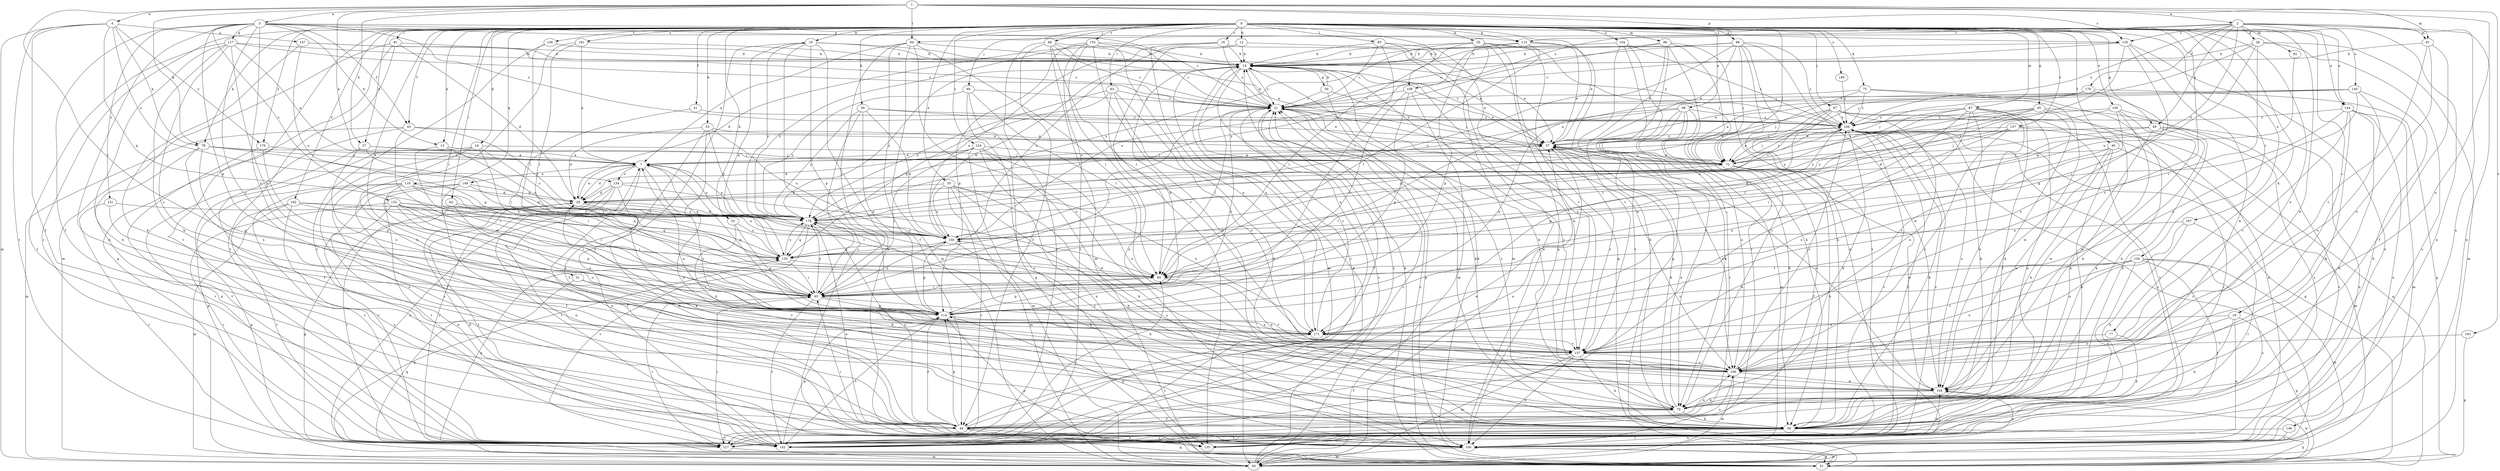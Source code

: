 strict digraph  {
0;
1;
2;
3;
4;
7;
10;
12;
13;
14;
16;
18;
21;
24;
27;
28;
29;
31;
35;
37;
40;
41;
43;
44;
45;
49;
50;
51;
52;
53;
55;
56;
58;
62;
63;
65;
66;
67;
68;
72;
75;
77;
78;
79;
81;
83;
84;
85;
86;
87;
91;
92;
93;
96;
98;
100;
104;
105;
106;
113;
114;
116;
117;
120;
124;
126;
127;
130;
131;
133;
134;
135;
136;
137;
142;
144;
145;
146;
147;
149;
150;
153;
157;
164;
167;
169;
170;
171;
176;
178;
180;
181;
182;
183;
184;
0 -> 10  [label=b];
0 -> 12  [label=b];
0 -> 13  [label=b];
0 -> 16  [label=c];
0 -> 18  [label=c];
0 -> 24  [label=d];
0 -> 27  [label=d];
0 -> 31  [label=e];
0 -> 35  [label=e];
0 -> 37  [label=e];
0 -> 40  [label=f];
0 -> 41  [label=f];
0 -> 43  [label=f];
0 -> 45  [label=g];
0 -> 49  [label=g];
0 -> 52  [label=h];
0 -> 53  [label=h];
0 -> 55  [label=h];
0 -> 56  [label=h];
0 -> 62  [label=i];
0 -> 63  [label=i];
0 -> 65  [label=i];
0 -> 66  [label=j];
0 -> 67  [label=j];
0 -> 68  [label=j];
0 -> 72  [label=j];
0 -> 75  [label=k];
0 -> 77  [label=k];
0 -> 78  [label=k];
0 -> 81  [label=l];
0 -> 83  [label=l];
0 -> 86  [label=m];
0 -> 87  [label=m];
0 -> 96  [label=n];
0 -> 98  [label=n];
0 -> 100  [label=n];
0 -> 104  [label=o];
0 -> 105  [label=o];
0 -> 106  [label=o];
0 -> 113  [label=p];
0 -> 116  [label=q];
0 -> 124  [label=r];
0 -> 126  [label=r];
0 -> 127  [label=r];
0 -> 136  [label=t];
0 -> 137  [label=t];
0 -> 142  [label=t];
0 -> 144  [label=u];
0 -> 153  [label=v];
0 -> 157  [label=v];
0 -> 164  [label=w];
0 -> 167  [label=x];
0 -> 169  [label=x];
0 -> 176  [label=y];
0 -> 180  [label=z];
0 -> 181  [label=z];
0 -> 182  [label=z];
1 -> 2  [label=a];
1 -> 3  [label=a];
1 -> 4  [label=a];
1 -> 7  [label=a];
1 -> 27  [label=d];
1 -> 65  [label=i];
1 -> 78  [label=k];
1 -> 84  [label=l];
1 -> 91  [label=m];
1 -> 106  [label=o];
1 -> 113  [label=p];
1 -> 130  [label=s];
1 -> 183  [label=z];
2 -> 28  [label=d];
2 -> 29  [label=d];
2 -> 49  [label=g];
2 -> 84  [label=l];
2 -> 91  [label=m];
2 -> 92  [label=m];
2 -> 100  [label=n];
2 -> 130  [label=s];
2 -> 144  [label=u];
2 -> 145  [label=u];
2 -> 146  [label=u];
2 -> 169  [label=x];
2 -> 170  [label=x];
2 -> 184  [label=z];
3 -> 13  [label=b];
3 -> 21  [label=c];
3 -> 43  [label=f];
3 -> 44  [label=f];
3 -> 100  [label=n];
3 -> 113  [label=p];
3 -> 114  [label=p];
3 -> 117  [label=q];
3 -> 130  [label=s];
3 -> 131  [label=s];
3 -> 133  [label=s];
3 -> 157  [label=v];
3 -> 171  [label=x];
3 -> 184  [label=z];
4 -> 44  [label=f];
4 -> 78  [label=k];
4 -> 93  [label=m];
4 -> 120  [label=q];
4 -> 127  [label=r];
4 -> 134  [label=s];
4 -> 147  [label=u];
4 -> 176  [label=y];
7 -> 29  [label=d];
7 -> 37  [label=e];
7 -> 100  [label=n];
7 -> 114  [label=p];
7 -> 134  [label=s];
7 -> 149  [label=u];
7 -> 157  [label=v];
7 -> 178  [label=y];
10 -> 14  [label=b];
10 -> 100  [label=n];
10 -> 114  [label=p];
10 -> 120  [label=q];
10 -> 135  [label=s];
10 -> 178  [label=y];
10 -> 184  [label=z];
12 -> 14  [label=b];
12 -> 37  [label=e];
12 -> 85  [label=l];
12 -> 150  [label=u];
13 -> 7  [label=a];
13 -> 65  [label=i];
13 -> 150  [label=u];
14 -> 21  [label=c];
14 -> 37  [label=e];
14 -> 50  [label=g];
14 -> 93  [label=m];
14 -> 127  [label=r];
14 -> 157  [label=v];
14 -> 171  [label=x];
14 -> 178  [label=y];
16 -> 14  [label=b];
16 -> 21  [label=c];
16 -> 29  [label=d];
16 -> 37  [label=e];
16 -> 150  [label=u];
16 -> 171  [label=x];
18 -> 51  [label=g];
18 -> 58  [label=h];
18 -> 100  [label=n];
18 -> 106  [label=o];
18 -> 171  [label=x];
21 -> 14  [label=b];
21 -> 44  [label=f];
21 -> 65  [label=i];
21 -> 79  [label=k];
21 -> 85  [label=l];
21 -> 184  [label=z];
24 -> 44  [label=f];
24 -> 51  [label=g];
24 -> 65  [label=i];
24 -> 72  [label=j];
24 -> 135  [label=s];
24 -> 178  [label=y];
27 -> 7  [label=a];
27 -> 72  [label=j];
27 -> 120  [label=q];
27 -> 127  [label=r];
27 -> 171  [label=x];
28 -> 14  [label=b];
28 -> 65  [label=i];
28 -> 72  [label=j];
28 -> 93  [label=m];
28 -> 120  [label=q];
28 -> 135  [label=s];
29 -> 7  [label=a];
29 -> 51  [label=g];
29 -> 79  [label=k];
29 -> 85  [label=l];
29 -> 142  [label=t];
29 -> 178  [label=y];
31 -> 51  [label=g];
31 -> 65  [label=i];
31 -> 157  [label=v];
35 -> 29  [label=d];
35 -> 58  [label=h];
35 -> 79  [label=k];
35 -> 93  [label=m];
35 -> 127  [label=r];
35 -> 150  [label=u];
35 -> 171  [label=x];
37 -> 7  [label=a];
37 -> 72  [label=j];
37 -> 79  [label=k];
37 -> 106  [label=o];
37 -> 157  [label=v];
37 -> 184  [label=z];
40 -> 58  [label=h];
40 -> 72  [label=j];
40 -> 79  [label=k];
40 -> 93  [label=m];
40 -> 164  [label=w];
40 -> 171  [label=x];
41 -> 65  [label=i];
41 -> 184  [label=z];
43 -> 37  [label=e];
43 -> 44  [label=f];
43 -> 65  [label=i];
43 -> 72  [label=j];
43 -> 93  [label=m];
43 -> 178  [label=y];
44 -> 21  [label=c];
44 -> 51  [label=g];
44 -> 106  [label=o];
44 -> 114  [label=p];
44 -> 127  [label=r];
44 -> 135  [label=s];
44 -> 178  [label=y];
45 -> 58  [label=h];
45 -> 72  [label=j];
45 -> 79  [label=k];
45 -> 120  [label=q];
45 -> 135  [label=s];
45 -> 178  [label=y];
45 -> 184  [label=z];
49 -> 7  [label=a];
49 -> 29  [label=d];
49 -> 37  [label=e];
49 -> 79  [label=k];
49 -> 100  [label=n];
49 -> 135  [label=s];
49 -> 164  [label=w];
50 -> 14  [label=b];
50 -> 21  [label=c];
50 -> 51  [label=g];
50 -> 72  [label=j];
51 -> 7  [label=a];
51 -> 14  [label=b];
51 -> 21  [label=c];
51 -> 100  [label=n];
51 -> 114  [label=p];
51 -> 164  [label=w];
52 -> 58  [label=h];
52 -> 114  [label=p];
52 -> 150  [label=u];
53 -> 29  [label=d];
53 -> 37  [label=e];
53 -> 44  [label=f];
53 -> 58  [label=h];
53 -> 150  [label=u];
53 -> 178  [label=y];
55 -> 14  [label=b];
55 -> 51  [label=g];
55 -> 72  [label=j];
55 -> 85  [label=l];
55 -> 93  [label=m];
55 -> 100  [label=n];
55 -> 106  [label=o];
55 -> 114  [label=p];
55 -> 178  [label=y];
56 -> 37  [label=e];
56 -> 65  [label=i];
56 -> 114  [label=p];
56 -> 150  [label=u];
56 -> 178  [label=y];
56 -> 184  [label=z];
58 -> 21  [label=c];
58 -> 51  [label=g];
58 -> 100  [label=n];
58 -> 127  [label=r];
58 -> 142  [label=t];
62 -> 65  [label=i];
62 -> 127  [label=r];
62 -> 171  [label=x];
62 -> 178  [label=y];
63 -> 21  [label=c];
63 -> 58  [label=h];
63 -> 106  [label=o];
63 -> 120  [label=q];
63 -> 135  [label=s];
63 -> 178  [label=y];
65 -> 114  [label=p];
65 -> 127  [label=r];
65 -> 142  [label=t];
65 -> 150  [label=u];
65 -> 157  [label=v];
65 -> 178  [label=y];
66 -> 14  [label=b];
66 -> 21  [label=c];
66 -> 37  [label=e];
66 -> 44  [label=f];
66 -> 93  [label=m];
66 -> 127  [label=r];
66 -> 157  [label=v];
67 -> 72  [label=j];
67 -> 85  [label=l];
67 -> 100  [label=n];
67 -> 106  [label=o];
67 -> 120  [label=q];
67 -> 142  [label=t];
67 -> 150  [label=u];
67 -> 184  [label=z];
68 -> 21  [label=c];
68 -> 51  [label=g];
68 -> 85  [label=l];
68 -> 135  [label=s];
68 -> 178  [label=y];
72 -> 21  [label=c];
72 -> 37  [label=e];
72 -> 44  [label=f];
72 -> 58  [label=h];
72 -> 79  [label=k];
72 -> 85  [label=l];
72 -> 164  [label=w];
72 -> 184  [label=z];
75 -> 21  [label=c];
75 -> 58  [label=h];
75 -> 72  [label=j];
75 -> 164  [label=w];
75 -> 184  [label=z];
77 -> 58  [label=h];
77 -> 157  [label=v];
78 -> 7  [label=a];
78 -> 72  [label=j];
78 -> 100  [label=n];
78 -> 114  [label=p];
78 -> 120  [label=q];
78 -> 171  [label=x];
79 -> 14  [label=b];
79 -> 21  [label=c];
79 -> 37  [label=e];
79 -> 44  [label=f];
79 -> 58  [label=h];
81 -> 14  [label=b];
81 -> 29  [label=d];
81 -> 51  [label=g];
81 -> 93  [label=m];
81 -> 142  [label=t];
83 -> 14  [label=b];
83 -> 21  [label=c];
83 -> 65  [label=i];
83 -> 100  [label=n];
83 -> 157  [label=v];
84 -> 7  [label=a];
84 -> 14  [label=b];
84 -> 44  [label=f];
84 -> 65  [label=i];
84 -> 85  [label=l];
84 -> 93  [label=m];
84 -> 106  [label=o];
85 -> 65  [label=i];
85 -> 106  [label=o];
85 -> 114  [label=p];
86 -> 14  [label=b];
86 -> 37  [label=e];
86 -> 58  [label=h];
86 -> 100  [label=n];
86 -> 127  [label=r];
86 -> 157  [label=v];
86 -> 178  [label=y];
87 -> 44  [label=f];
87 -> 58  [label=h];
87 -> 65  [label=i];
87 -> 79  [label=k];
87 -> 85  [label=l];
87 -> 157  [label=v];
87 -> 164  [label=w];
87 -> 178  [label=y];
87 -> 184  [label=z];
91 -> 14  [label=b];
91 -> 44  [label=f];
91 -> 106  [label=o];
91 -> 157  [label=v];
92 -> 150  [label=u];
93 -> 14  [label=b];
93 -> 21  [label=c];
93 -> 120  [label=q];
93 -> 184  [label=z];
96 -> 14  [label=b];
96 -> 21  [label=c];
96 -> 37  [label=e];
96 -> 58  [label=h];
96 -> 72  [label=j];
96 -> 142  [label=t];
96 -> 150  [label=u];
96 -> 164  [label=w];
96 -> 184  [label=z];
98 -> 58  [label=h];
98 -> 79  [label=k];
98 -> 85  [label=l];
98 -> 93  [label=m];
98 -> 106  [label=o];
98 -> 114  [label=p];
98 -> 127  [label=r];
98 -> 184  [label=z];
100 -> 14  [label=b];
100 -> 51  [label=g];
100 -> 65  [label=i];
100 -> 93  [label=m];
100 -> 106  [label=o];
100 -> 114  [label=p];
104 -> 14  [label=b];
104 -> 51  [label=g];
104 -> 79  [label=k];
104 -> 142  [label=t];
104 -> 184  [label=z];
105 -> 58  [label=h];
105 -> 79  [label=k];
105 -> 157  [label=v];
105 -> 164  [label=w];
105 -> 178  [label=y];
105 -> 184  [label=z];
106 -> 14  [label=b];
106 -> 21  [label=c];
106 -> 93  [label=m];
106 -> 164  [label=w];
106 -> 184  [label=z];
113 -> 14  [label=b];
113 -> 37  [label=e];
113 -> 58  [label=h];
113 -> 85  [label=l];
113 -> 150  [label=u];
114 -> 14  [label=b];
114 -> 21  [label=c];
114 -> 44  [label=f];
114 -> 142  [label=t];
114 -> 171  [label=x];
116 -> 29  [label=d];
116 -> 44  [label=f];
116 -> 51  [label=g];
116 -> 85  [label=l];
116 -> 106  [label=o];
116 -> 120  [label=q];
116 -> 142  [label=t];
117 -> 7  [label=a];
117 -> 14  [label=b];
117 -> 21  [label=c];
117 -> 58  [label=h];
117 -> 79  [label=k];
117 -> 114  [label=p];
117 -> 142  [label=t];
117 -> 157  [label=v];
120 -> 7  [label=a];
120 -> 65  [label=i];
120 -> 85  [label=l];
120 -> 178  [label=y];
124 -> 7  [label=a];
124 -> 29  [label=d];
124 -> 65  [label=i];
124 -> 72  [label=j];
124 -> 93  [label=m];
124 -> 100  [label=n];
124 -> 106  [label=o];
124 -> 164  [label=w];
126 -> 58  [label=h];
126 -> 85  [label=l];
126 -> 93  [label=m];
126 -> 106  [label=o];
126 -> 135  [label=s];
126 -> 142  [label=t];
126 -> 157  [label=v];
126 -> 171  [label=x];
127 -> 21  [label=c];
127 -> 37  [label=e];
127 -> 65  [label=i];
127 -> 85  [label=l];
127 -> 93  [label=m];
127 -> 120  [label=q];
127 -> 184  [label=z];
130 -> 14  [label=b];
130 -> 21  [label=c];
130 -> 65  [label=i];
130 -> 100  [label=n];
130 -> 164  [label=w];
130 -> 178  [label=y];
131 -> 106  [label=o];
131 -> 127  [label=r];
131 -> 178  [label=y];
133 -> 65  [label=i];
133 -> 85  [label=l];
133 -> 100  [label=n];
133 -> 114  [label=p];
133 -> 120  [label=q];
133 -> 127  [label=r];
133 -> 150  [label=u];
133 -> 171  [label=x];
133 -> 178  [label=y];
134 -> 29  [label=d];
134 -> 58  [label=h];
134 -> 85  [label=l];
134 -> 100  [label=n];
134 -> 127  [label=r];
134 -> 142  [label=t];
134 -> 184  [label=z];
135 -> 184  [label=z];
136 -> 14  [label=b];
136 -> 85  [label=l];
136 -> 142  [label=t];
137 -> 37  [label=e];
137 -> 51  [label=g];
137 -> 72  [label=j];
137 -> 106  [label=o];
137 -> 127  [label=r];
137 -> 171  [label=x];
142 -> 29  [label=d];
142 -> 37  [label=e];
142 -> 114  [label=p];
142 -> 164  [label=w];
142 -> 184  [label=z];
142 -> 10  [label=y];
144 -> 58  [label=h];
144 -> 79  [label=k];
144 -> 93  [label=m];
144 -> 100  [label=n];
144 -> 120  [label=q];
144 -> 157  [label=v];
144 -> 184  [label=z];
145 -> 7  [label=a];
145 -> 21  [label=c];
145 -> 37  [label=e];
145 -> 58  [label=h];
145 -> 106  [label=o];
145 -> 171  [label=x];
146 -> 100  [label=n];
146 -> 142  [label=t];
147 -> 14  [label=b];
147 -> 21  [label=c];
147 -> 79  [label=k];
147 -> 150  [label=u];
149 -> 29  [label=d];
149 -> 44  [label=f];
149 -> 127  [label=r];
149 -> 142  [label=t];
149 -> 150  [label=u];
150 -> 14  [label=b];
150 -> 58  [label=h];
150 -> 114  [label=p];
150 -> 120  [label=q];
153 -> 14  [label=b];
153 -> 21  [label=c];
153 -> 79  [label=k];
153 -> 100  [label=n];
153 -> 114  [label=p];
153 -> 142  [label=t];
153 -> 171  [label=x];
153 -> 178  [label=y];
157 -> 7  [label=a];
157 -> 44  [label=f];
157 -> 58  [label=h];
157 -> 93  [label=m];
157 -> 100  [label=n];
157 -> 106  [label=o];
164 -> 29  [label=d];
164 -> 37  [label=e];
164 -> 79  [label=k];
164 -> 100  [label=n];
164 -> 150  [label=u];
164 -> 178  [label=y];
164 -> 184  [label=z];
167 -> 58  [label=h];
167 -> 106  [label=o];
167 -> 127  [label=r];
167 -> 150  [label=u];
169 -> 21  [label=c];
169 -> 37  [label=e];
169 -> 65  [label=i];
169 -> 93  [label=m];
169 -> 114  [label=p];
170 -> 7  [label=a];
170 -> 21  [label=c];
170 -> 51  [label=g];
170 -> 72  [label=j];
170 -> 171  [label=x];
171 -> 21  [label=c];
171 -> 142  [label=t];
171 -> 157  [label=v];
176 -> 7  [label=a];
176 -> 114  [label=p];
176 -> 142  [label=t];
178 -> 7  [label=a];
178 -> 29  [label=d];
178 -> 58  [label=h];
178 -> 100  [label=n];
178 -> 120  [label=q];
178 -> 127  [label=r];
178 -> 150  [label=u];
180 -> 184  [label=z];
181 -> 7  [label=a];
181 -> 14  [label=b];
181 -> 58  [label=h];
181 -> 85  [label=l];
182 -> 65  [label=i];
182 -> 93  [label=m];
182 -> 120  [label=q];
182 -> 127  [label=r];
182 -> 135  [label=s];
182 -> 178  [label=y];
183 -> 51  [label=g];
183 -> 157  [label=v];
184 -> 37  [label=e];
184 -> 51  [label=g];
184 -> 58  [label=h];
184 -> 72  [label=j];
184 -> 79  [label=k];
184 -> 114  [label=p];
184 -> 127  [label=r];
}
